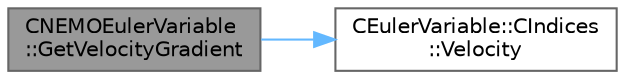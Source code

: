 digraph "CNEMOEulerVariable::GetVelocityGradient"
{
 // LATEX_PDF_SIZE
  bgcolor="transparent";
  edge [fontname=Helvetica,fontsize=10,labelfontname=Helvetica,labelfontsize=10];
  node [fontname=Helvetica,fontsize=10,shape=box,height=0.2,width=0.4];
  rankdir="LR";
  Node1 [id="Node000001",label="CNEMOEulerVariable\l::GetVelocityGradient",height=0.2,width=0.4,color="gray40", fillcolor="grey60", style="filled", fontcolor="black",tooltip="Get the velocity gradient."];
  Node1 -> Node2 [id="edge1_Node000001_Node000002",color="steelblue1",style="solid",tooltip=" "];
  Node2 [id="Node000002",label="CEulerVariable::CIndices\l::Velocity",height=0.2,width=0.4,color="grey40", fillcolor="white", style="filled",URL="$structCEulerVariable_1_1CIndices.html#a37140bae15b27e5d1c970468d80fb3ae",tooltip=" "];
}
